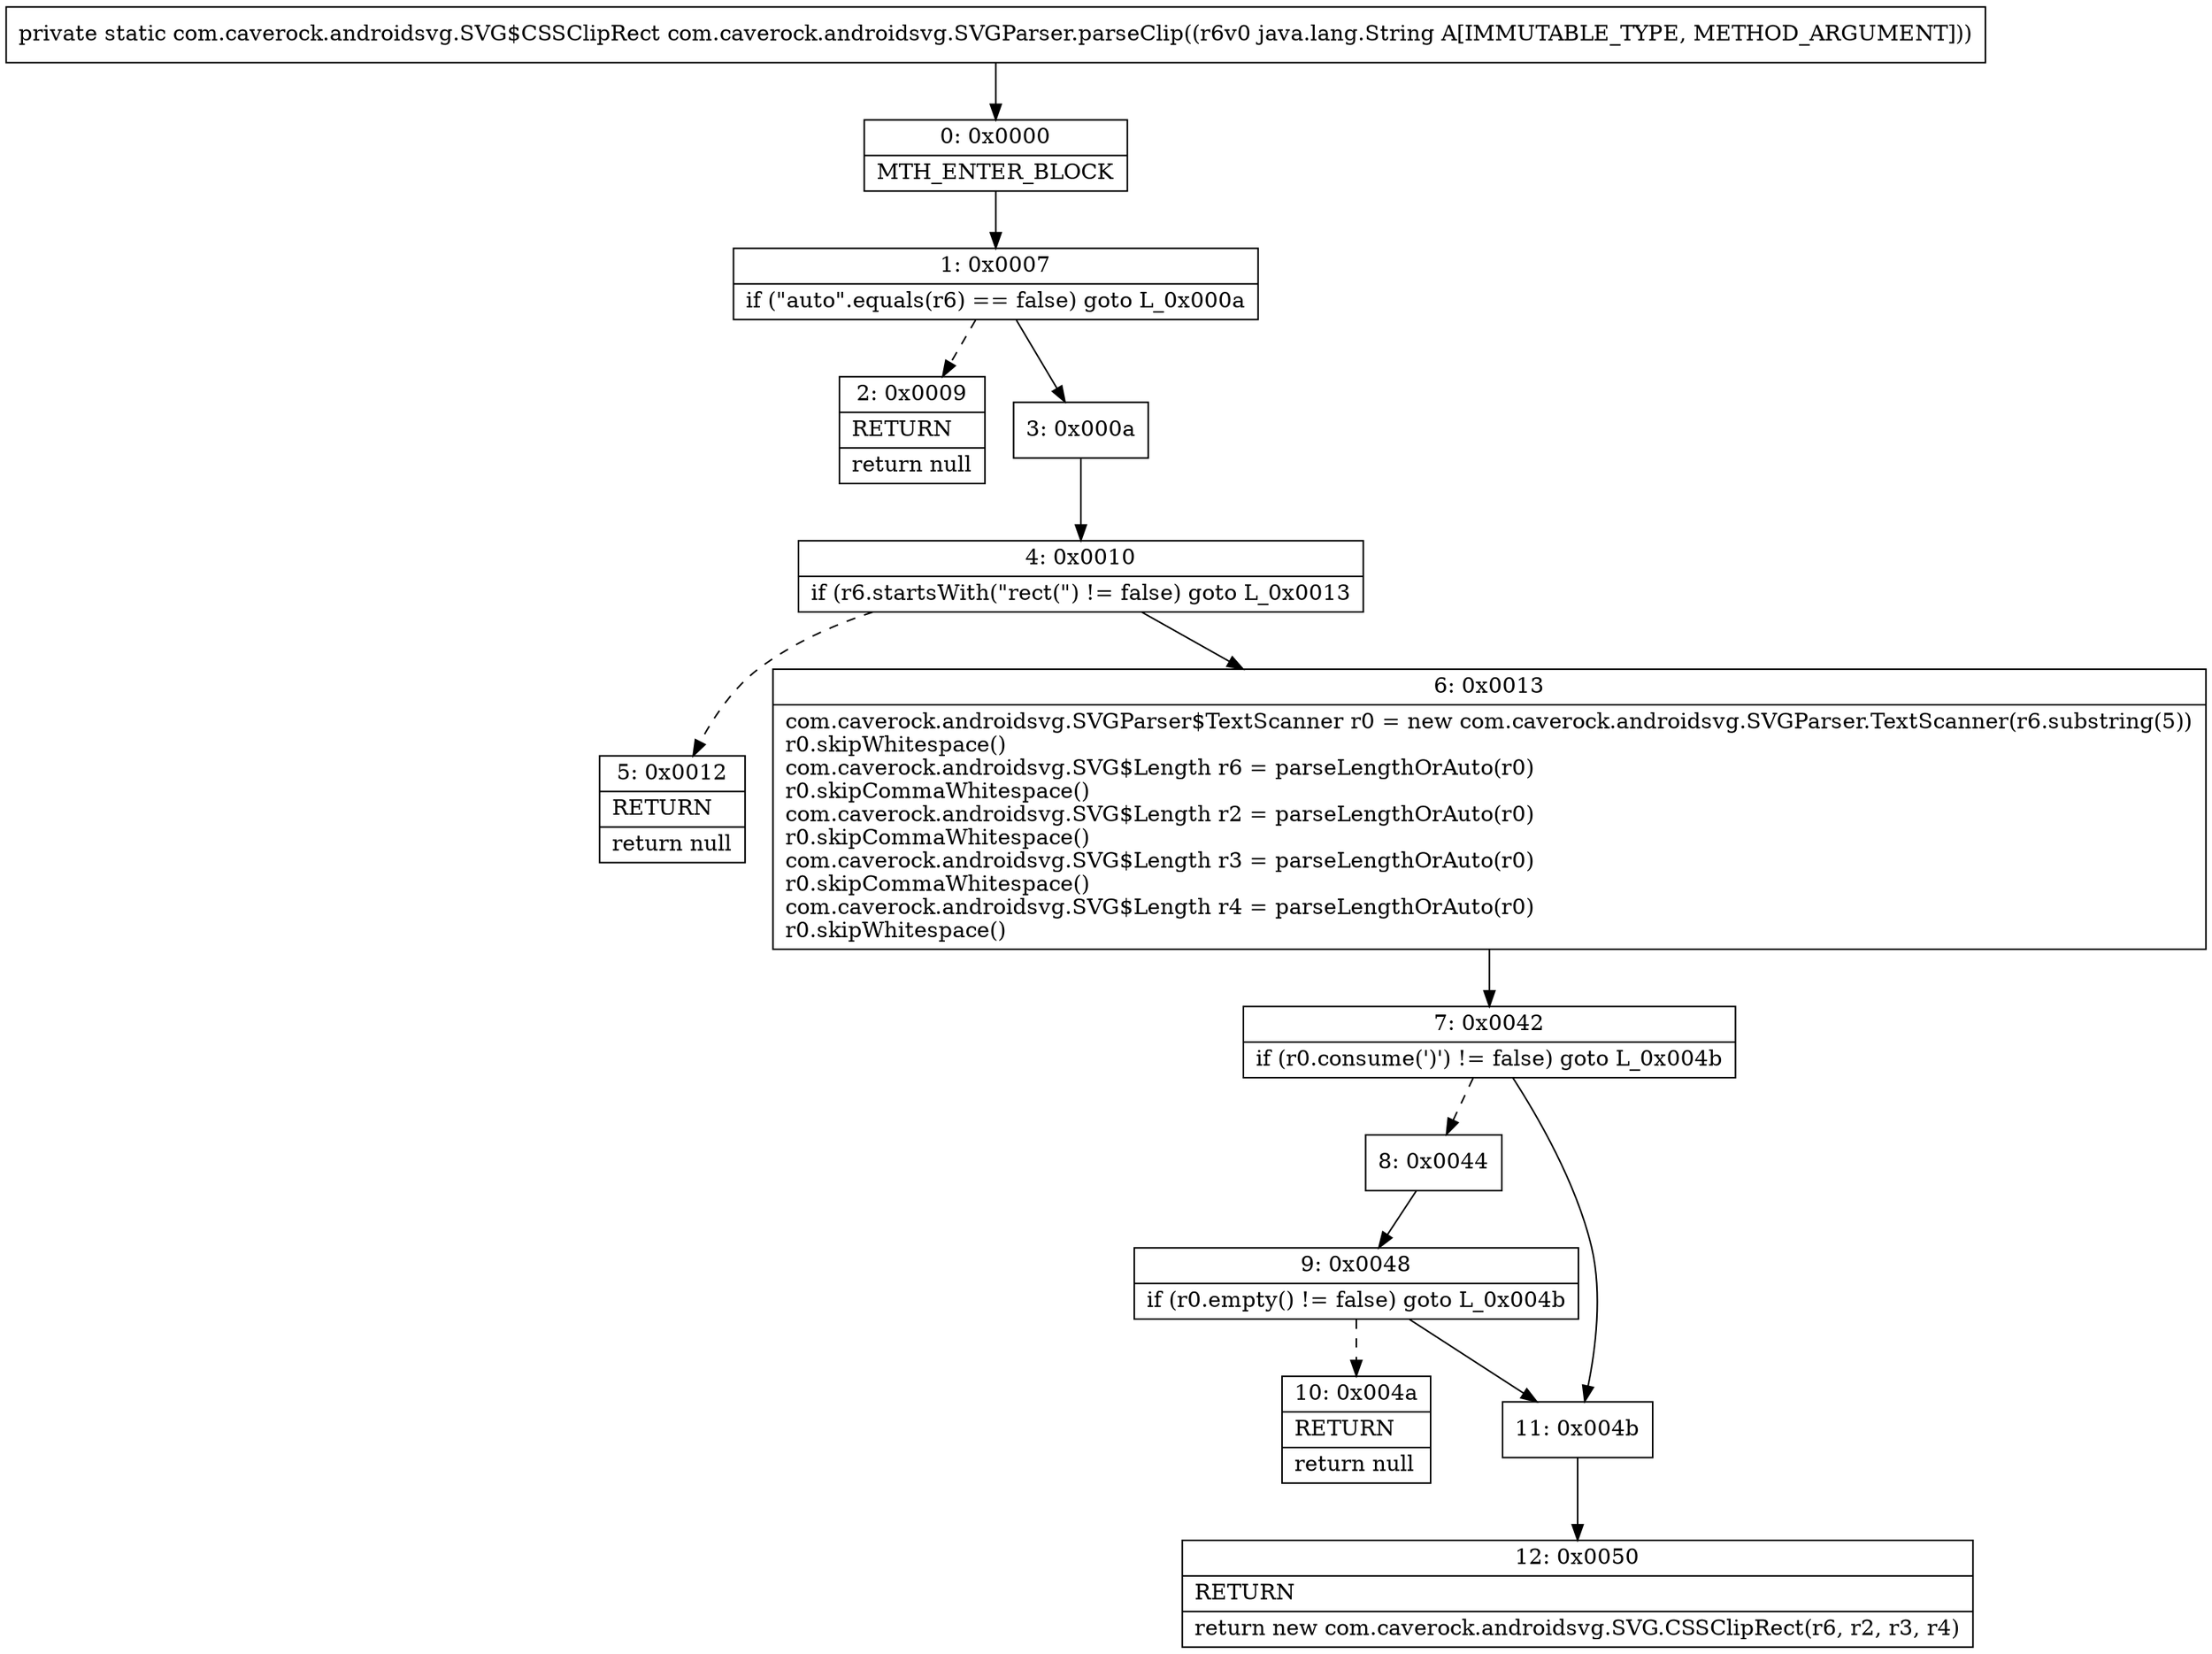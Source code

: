 digraph "CFG forcom.caverock.androidsvg.SVGParser.parseClip(Ljava\/lang\/String;)Lcom\/caverock\/androidsvg\/SVG$CSSClipRect;" {
Node_0 [shape=record,label="{0\:\ 0x0000|MTH_ENTER_BLOCK\l}"];
Node_1 [shape=record,label="{1\:\ 0x0007|if (\"auto\".equals(r6) == false) goto L_0x000a\l}"];
Node_2 [shape=record,label="{2\:\ 0x0009|RETURN\l|return null\l}"];
Node_3 [shape=record,label="{3\:\ 0x000a}"];
Node_4 [shape=record,label="{4\:\ 0x0010|if (r6.startsWith(\"rect(\") != false) goto L_0x0013\l}"];
Node_5 [shape=record,label="{5\:\ 0x0012|RETURN\l|return null\l}"];
Node_6 [shape=record,label="{6\:\ 0x0013|com.caverock.androidsvg.SVGParser$TextScanner r0 = new com.caverock.androidsvg.SVGParser.TextScanner(r6.substring(5))\lr0.skipWhitespace()\lcom.caverock.androidsvg.SVG$Length r6 = parseLengthOrAuto(r0)\lr0.skipCommaWhitespace()\lcom.caverock.androidsvg.SVG$Length r2 = parseLengthOrAuto(r0)\lr0.skipCommaWhitespace()\lcom.caverock.androidsvg.SVG$Length r3 = parseLengthOrAuto(r0)\lr0.skipCommaWhitespace()\lcom.caverock.androidsvg.SVG$Length r4 = parseLengthOrAuto(r0)\lr0.skipWhitespace()\l}"];
Node_7 [shape=record,label="{7\:\ 0x0042|if (r0.consume(')') != false) goto L_0x004b\l}"];
Node_8 [shape=record,label="{8\:\ 0x0044}"];
Node_9 [shape=record,label="{9\:\ 0x0048|if (r0.empty() != false) goto L_0x004b\l}"];
Node_10 [shape=record,label="{10\:\ 0x004a|RETURN\l|return null\l}"];
Node_11 [shape=record,label="{11\:\ 0x004b}"];
Node_12 [shape=record,label="{12\:\ 0x0050|RETURN\l|return new com.caverock.androidsvg.SVG.CSSClipRect(r6, r2, r3, r4)\l}"];
MethodNode[shape=record,label="{private static com.caverock.androidsvg.SVG$CSSClipRect com.caverock.androidsvg.SVGParser.parseClip((r6v0 java.lang.String A[IMMUTABLE_TYPE, METHOD_ARGUMENT])) }"];
MethodNode -> Node_0;
Node_0 -> Node_1;
Node_1 -> Node_2[style=dashed];
Node_1 -> Node_3;
Node_3 -> Node_4;
Node_4 -> Node_5[style=dashed];
Node_4 -> Node_6;
Node_6 -> Node_7;
Node_7 -> Node_8[style=dashed];
Node_7 -> Node_11;
Node_8 -> Node_9;
Node_9 -> Node_10[style=dashed];
Node_9 -> Node_11;
Node_11 -> Node_12;
}

